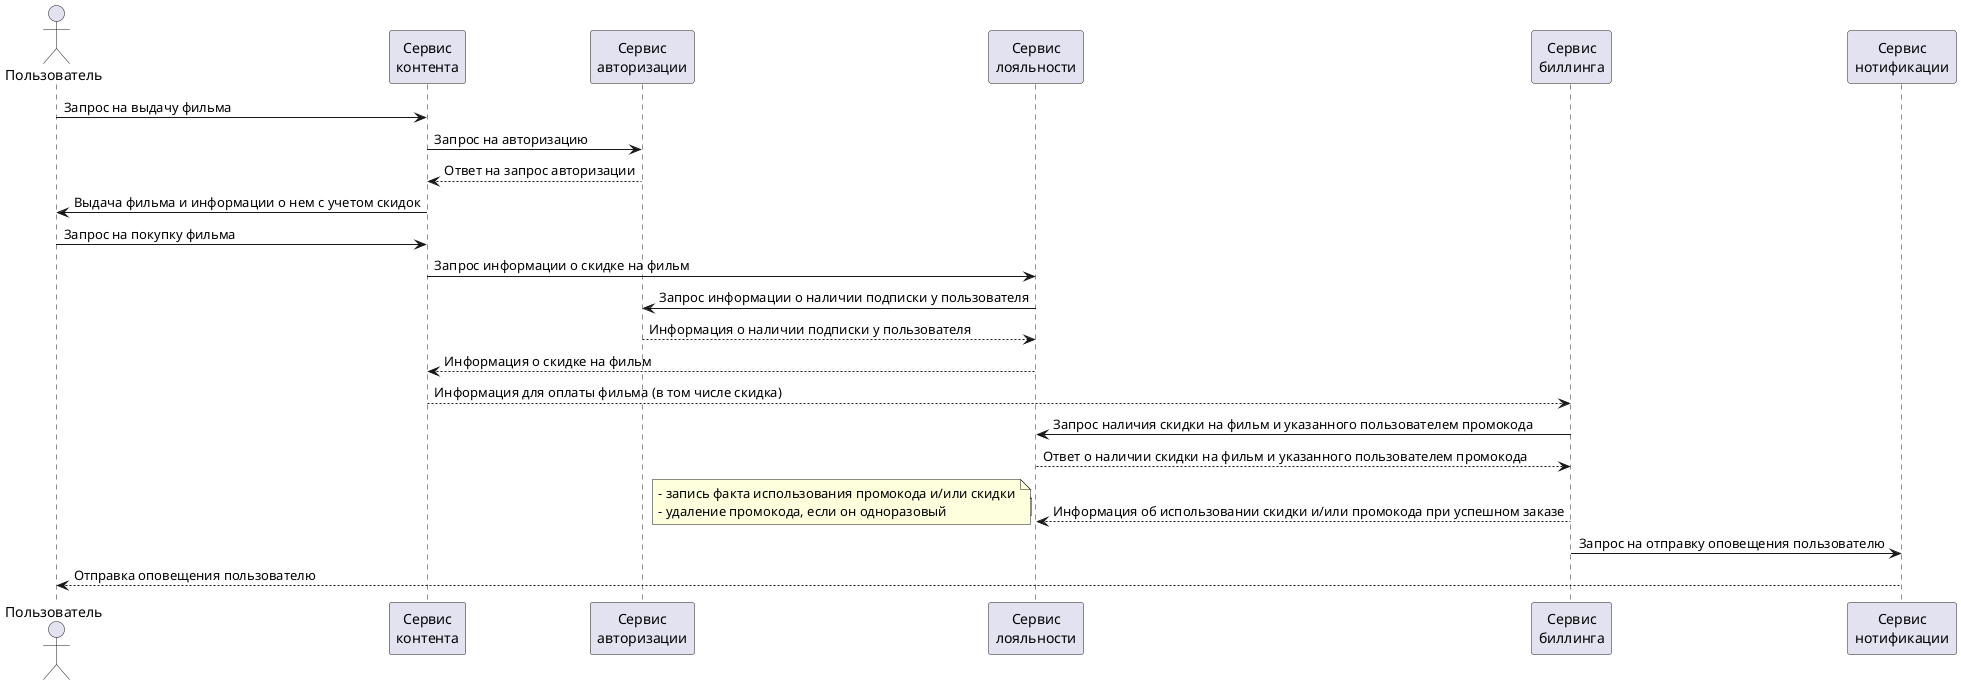 @startuml
actor Пользователь as User
participant "Сервис\nконтента" as ContentService
participant "Сервис\nавторизации" as AuthService
participant "Сервис\nлояльности" as LoyaltyService
participant "Сервис\nбиллинга" as BillingService
participant "Сервис\nнотификации" as NotificationService

User -> ContentService: Запрос на выдачу фильма
ContentService -> AuthService: Запрос на авторизацию
AuthService --> ContentService: Ответ на запрос авторизации
ContentService -> User: Выдача фильма и информации о нем с учетом скидок

User -> ContentService: Запрос на покупку фильма
ContentService -> LoyaltyService: Запрос информации о скидке на фильм
LoyaltyService -> AuthService: Запрос информации о наличии подписки у пользователя
AuthService --> LoyaltyService: Информация о наличии подписки у пользователя
LoyaltyService --> ContentService: Информация о скидке на фильм

ContentService --> BillingService: Информация для оплаты фильма (в том числе скидка)
BillingService -> LoyaltyService: Запрос наличия скидки на фильм и указанного пользователем промокода
LoyaltyService --> BillingService: Ответ о наличии скидки на фильм и указанного пользователем промокода

BillingService --> LoyaltyService: Информация об использовании скидки и/или промокода при успешном заказе
note left: удаление промокода, если он одноразовый
note left
- запись факта использования промокода и/или скидки
- удаление промокода, если он одноразовый
end note
BillingService -> NotificationService: Запрос на отправку оповещения пользователю
NotificationService --> User: Отправка оповещения пользователю
@enduml